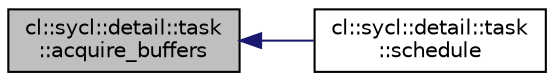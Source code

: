 digraph "cl::sycl::detail::task::acquire_buffers"
{
 // INTERACTIVE_SVG=YES
  bgcolor="transparent";
  edge [fontname="Helvetica",fontsize="10",labelfontname="Helvetica",labelfontsize="10"];
  node [fontname="Helvetica",fontsize="10",shape=record];
  rankdir="LR";
  Node1 [label="cl::sycl::detail::task\l::acquire_buffers",height=0.2,width=0.4,color="black", fillcolor="grey75", style="filled", fontcolor="black"];
  Node1 -> Node2 [dir="back",color="midnightblue",fontsize="10",style="solid",fontname="Helvetica"];
  Node2 [label="cl::sycl::detail::task\l::schedule",height=0.2,width=0.4,color="black",URL="$structcl_1_1sycl_1_1detail_1_1task.html#ad7e98d4fd9c6186c48680cc5c7d0e446",tooltip="Add a new task to the task graph and schedule for execution. "];
}

